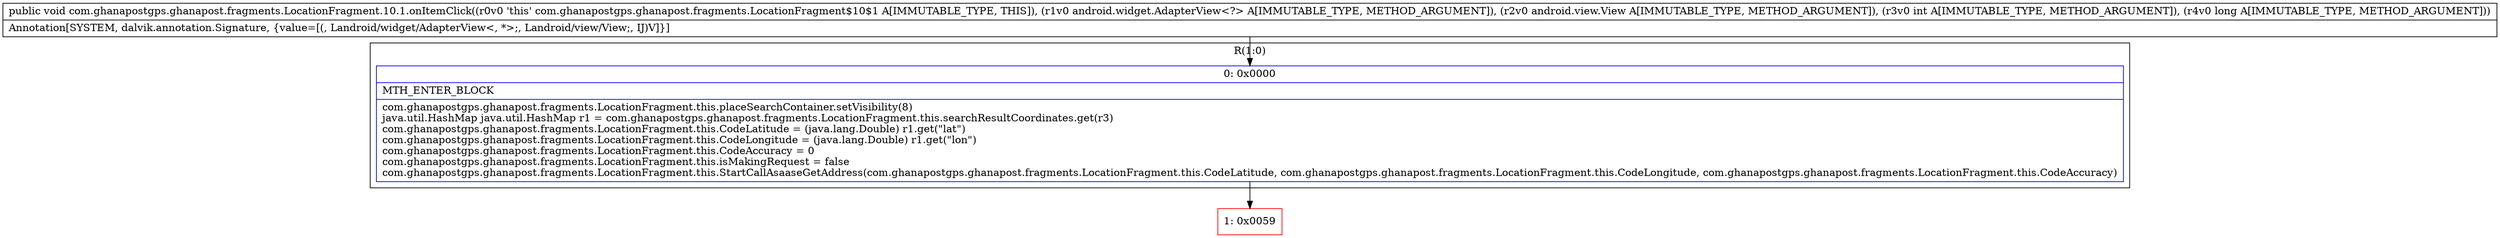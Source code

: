 digraph "CFG forcom.ghanapostgps.ghanapost.fragments.LocationFragment.10.1.onItemClick(Landroid\/widget\/AdapterView;Landroid\/view\/View;IJ)V" {
subgraph cluster_Region_2112195118 {
label = "R(1:0)";
node [shape=record,color=blue];
Node_0 [shape=record,label="{0\:\ 0x0000|MTH_ENTER_BLOCK\l|com.ghanapostgps.ghanapost.fragments.LocationFragment.this.placeSearchContainer.setVisibility(8)\ljava.util.HashMap java.util.HashMap r1 = com.ghanapostgps.ghanapost.fragments.LocationFragment.this.searchResultCoordinates.get(r3)\lcom.ghanapostgps.ghanapost.fragments.LocationFragment.this.CodeLatitude = (java.lang.Double) r1.get(\"lat\")\lcom.ghanapostgps.ghanapost.fragments.LocationFragment.this.CodeLongitude = (java.lang.Double) r1.get(\"lon\")\lcom.ghanapostgps.ghanapost.fragments.LocationFragment.this.CodeAccuracy = 0\lcom.ghanapostgps.ghanapost.fragments.LocationFragment.this.isMakingRequest = false\lcom.ghanapostgps.ghanapost.fragments.LocationFragment.this.StartCallAsaaseGetAddress(com.ghanapostgps.ghanapost.fragments.LocationFragment.this.CodeLatitude, com.ghanapostgps.ghanapost.fragments.LocationFragment.this.CodeLongitude, com.ghanapostgps.ghanapost.fragments.LocationFragment.this.CodeAccuracy)\l}"];
}
Node_1 [shape=record,color=red,label="{1\:\ 0x0059}"];
MethodNode[shape=record,label="{public void com.ghanapostgps.ghanapost.fragments.LocationFragment.10.1.onItemClick((r0v0 'this' com.ghanapostgps.ghanapost.fragments.LocationFragment$10$1 A[IMMUTABLE_TYPE, THIS]), (r1v0 android.widget.AdapterView\<?\> A[IMMUTABLE_TYPE, METHOD_ARGUMENT]), (r2v0 android.view.View A[IMMUTABLE_TYPE, METHOD_ARGUMENT]), (r3v0 int A[IMMUTABLE_TYPE, METHOD_ARGUMENT]), (r4v0 long A[IMMUTABLE_TYPE, METHOD_ARGUMENT]))  | Annotation[SYSTEM, dalvik.annotation.Signature, \{value=[(, Landroid\/widget\/AdapterView\<, *\>;, Landroid\/view\/View;, IJ)V]\}]\l}"];
MethodNode -> Node_0;
Node_0 -> Node_1;
}

